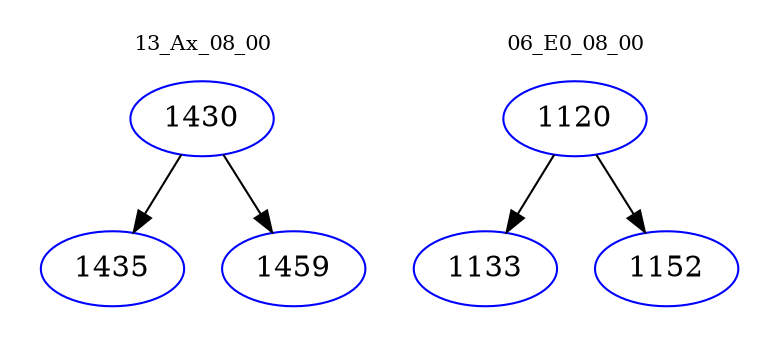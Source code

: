 digraph{
subgraph cluster_0 {
color = white
label = "13_Ax_08_00";
fontsize=10;
T0_1430 [label="1430", color="blue"]
T0_1430 -> T0_1435 [color="black"]
T0_1435 [label="1435", color="blue"]
T0_1430 -> T0_1459 [color="black"]
T0_1459 [label="1459", color="blue"]
}
subgraph cluster_1 {
color = white
label = "06_E0_08_00";
fontsize=10;
T1_1120 [label="1120", color="blue"]
T1_1120 -> T1_1133 [color="black"]
T1_1133 [label="1133", color="blue"]
T1_1120 -> T1_1152 [color="black"]
T1_1152 [label="1152", color="blue"]
}
}
